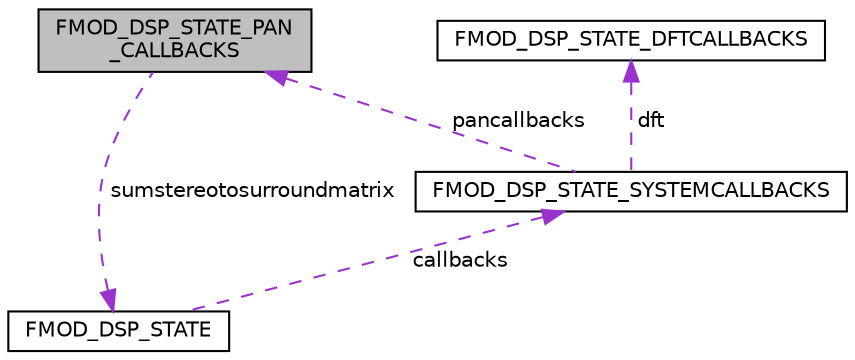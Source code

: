 digraph "FMOD_DSP_STATE_PAN_CALLBACKS"
{
  edge [fontname="Helvetica",fontsize="10",labelfontname="Helvetica",labelfontsize="10"];
  node [fontname="Helvetica",fontsize="10",shape=record];
  Node1 [label="FMOD_DSP_STATE_PAN\l_CALLBACKS",height=0.2,width=0.4,color="black", fillcolor="grey75", style="filled", fontcolor="black"];
  Node2 -> Node1 [dir="back",color="darkorchid3",fontsize="10",style="dashed",label=" sumstereotosurroundmatrix" ,fontname="Helvetica"];
  Node2 [label="FMOD_DSP_STATE",height=0.2,width=0.4,color="black", fillcolor="white", style="filled",URL="$struct_f_m_o_d___d_s_p___s_t_a_t_e.html"];
  Node3 -> Node2 [dir="back",color="darkorchid3",fontsize="10",style="dashed",label=" callbacks" ,fontname="Helvetica"];
  Node3 [label="FMOD_DSP_STATE_SYSTEMCALLBACKS",height=0.2,width=0.4,color="black", fillcolor="white", style="filled",URL="$struct_f_m_o_d___d_s_p___s_t_a_t_e___s_y_s_t_e_m_c_a_l_l_b_a_c_k_s.html"];
  Node4 -> Node3 [dir="back",color="darkorchid3",fontsize="10",style="dashed",label=" dft" ,fontname="Helvetica"];
  Node4 [label="FMOD_DSP_STATE_DFTCALLBACKS",height=0.2,width=0.4,color="black", fillcolor="white", style="filled",URL="$struct_f_m_o_d___d_s_p___s_t_a_t_e___d_f_t_c_a_l_l_b_a_c_k_s.html"];
  Node1 -> Node3 [dir="back",color="darkorchid3",fontsize="10",style="dashed",label=" pancallbacks" ,fontname="Helvetica"];
}
